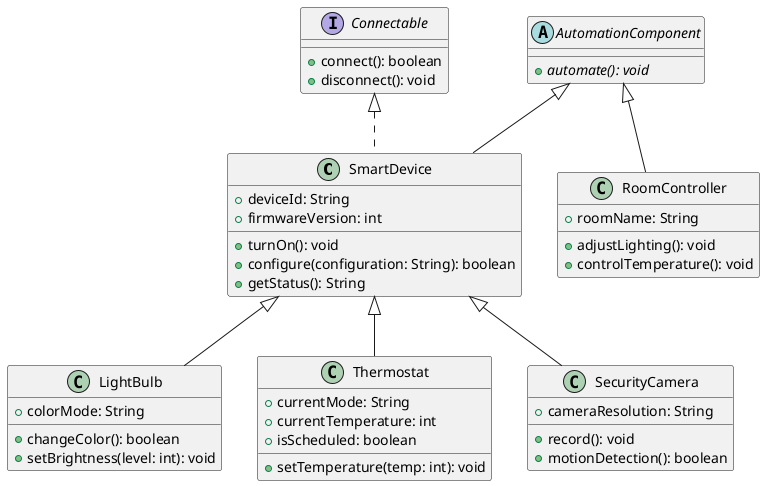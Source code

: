 ```plantuml
@startuml
class SmartDevice {
    + deviceId: String
    + firmwareVersion: int
    + turnOn(): void
    + configure(configuration: String): boolean
    + getStatus(): String
}

class RoomController {
    + roomName: String
    + adjustLighting(): void
    + controlTemperature(): void
}

class LightBulb {
    + colorMode: String
    + changeColor(): boolean
    + setBrightness(level: int): void
}

class Thermostat {
    + currentMode: String
    + currentTemperature: int
    + isScheduled: boolean
    + setTemperature(temp: int): void
}

class SecurityCamera {
    + cameraResolution: String
    + record(): void
    + motionDetection(): boolean
}

interface Connectable {
    + connect(): boolean
    + disconnect(): void
}

abstract class AutomationComponent {
    + {abstract} automate(): void
}

Connectable <|.. SmartDevice
AutomationComponent <|-- SmartDevice
AutomationComponent <|-- RoomController
SmartDevice <|-- LightBulb
SmartDevice <|-- Thermostat
SmartDevice <|-- SecurityCamera
@enduml
